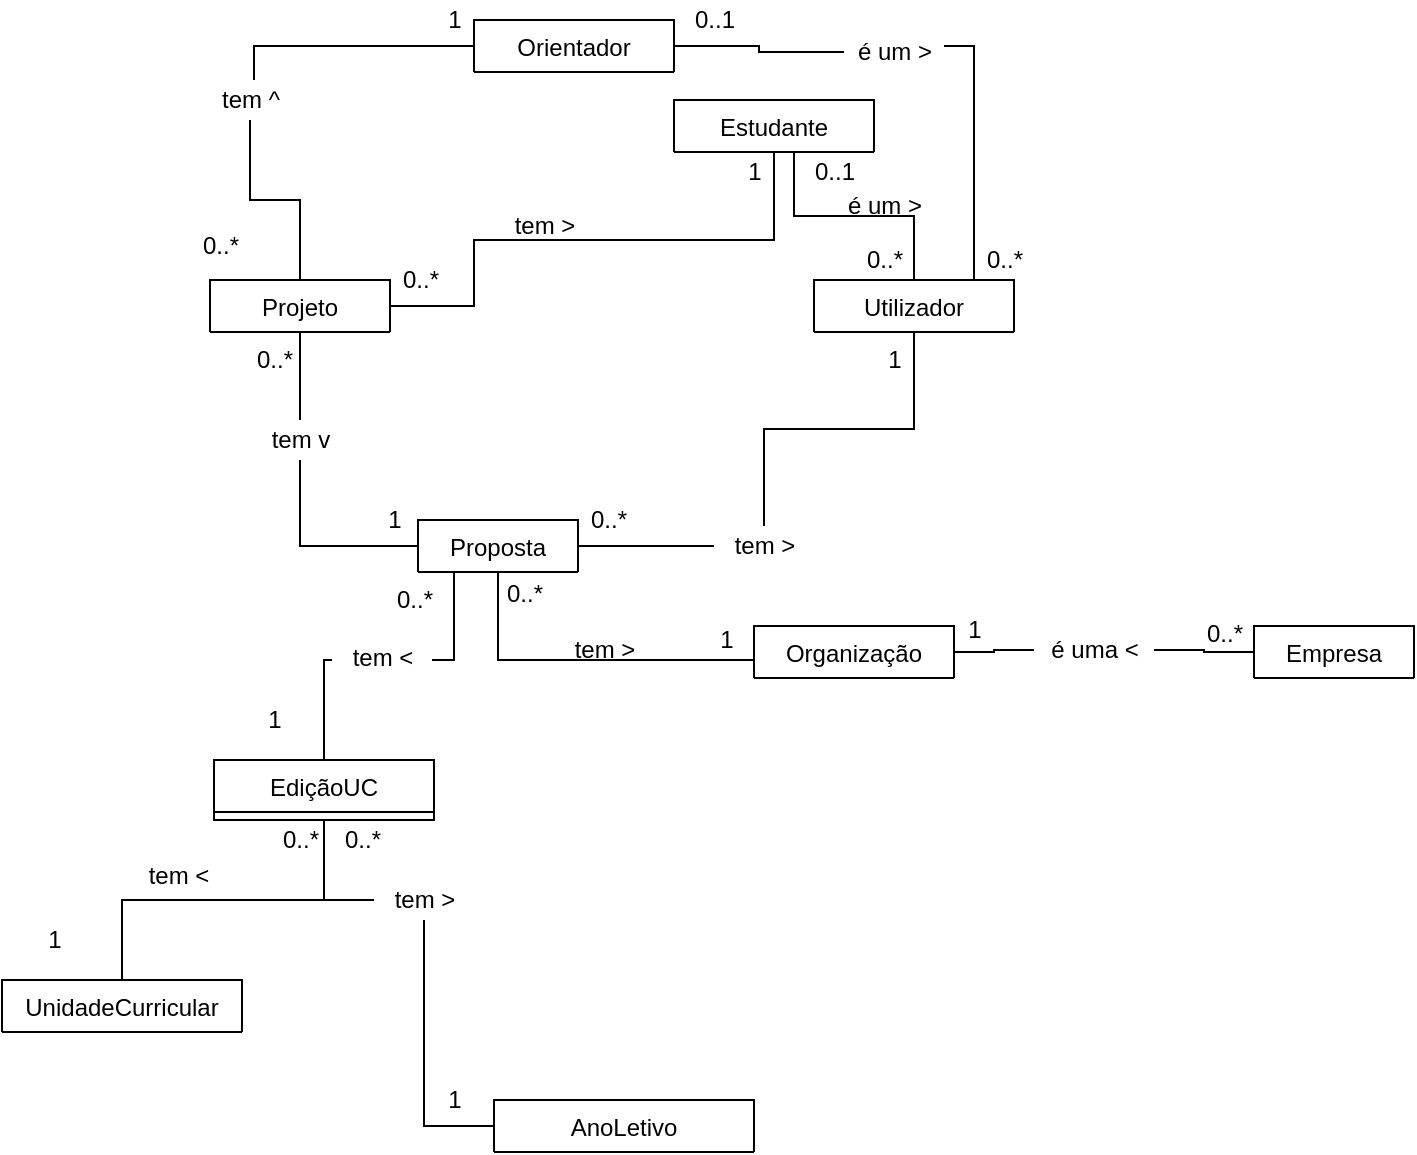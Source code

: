 <mxfile version="18.1.2" type="device"><diagram id="yUW_YcRVnQL_NDNuCdXK" name="Page-9"><mxGraphModel dx="723" dy="1559" grid="1" gridSize="10" guides="1" tooltips="1" connect="1" arrows="1" fold="1" page="1" pageScale="1" pageWidth="827" pageHeight="1169" math="0" shadow="0"><root><mxCell id="0"/><mxCell id="1" parent="0"/><mxCell id="rnKgv_bzK-Tu8Rx4eWdx-34" style="edgeStyle=orthogonalEdgeStyle;rounded=0;orthogonalLoop=1;jettySize=auto;html=1;endArrow=none;endFill=0;startArrow=none;" parent="1" source="rnKgv_bzK-Tu8Rx4eWdx-49" target="rnKgv_bzK-Tu8Rx4eWdx-5" edge="1"><mxGeometry relative="1" as="geometry"/></mxCell><mxCell id="rnKgv_bzK-Tu8Rx4eWdx-35" style="edgeStyle=orthogonalEdgeStyle;rounded=0;orthogonalLoop=1;jettySize=auto;html=1;endArrow=none;endFill=0;startArrow=none;" parent="1" source="rnKgv_bzK-Tu8Rx4eWdx-91" target="rnKgv_bzK-Tu8Rx4eWdx-25" edge="1"><mxGeometry relative="1" as="geometry"><Array as="points"><mxPoint x="515" y="290"/></Array></mxGeometry></mxCell><mxCell id="rnKgv_bzK-Tu8Rx4eWdx-75" style="edgeStyle=orthogonalEdgeStyle;rounded=0;orthogonalLoop=1;jettySize=auto;html=1;endArrow=none;endFill=0;startArrow=none;" parent="1" source="rnKgv_bzK-Tu8Rx4eWdx-102" target="rnKgv_bzK-Tu8Rx4eWdx-9" edge="1"><mxGeometry relative="1" as="geometry"/></mxCell><mxCell id="rnKgv_bzK-Tu8Rx4eWdx-97" style="edgeStyle=orthogonalEdgeStyle;rounded=0;orthogonalLoop=1;jettySize=auto;html=1;endArrow=none;endFill=0;" parent="1" source="rnKgv_bzK-Tu8Rx4eWdx-1" target="rnKgv_bzK-Tu8Rx4eWdx-81" edge="1"><mxGeometry relative="1" as="geometry"><Array as="points"><mxPoint x="602" y="290"/></Array></mxGeometry></mxCell><mxCell id="rnKgv_bzK-Tu8Rx4eWdx-1" value="Proposta" style="swimlane;fontStyle=0;childLayout=stackLayout;horizontal=1;startSize=26;fillColor=none;horizontalStack=0;resizeParent=1;resizeParentMax=0;resizeLast=0;collapsible=1;marginBottom=0;" parent="1" vertex="1" collapsed="1"><mxGeometry x="562" y="220" width="80" height="26" as="geometry"><mxRectangle x="340" y="190" width="140" height="104" as="alternateBounds"/></mxGeometry></mxCell><mxCell id="rnKgv_bzK-Tu8Rx4eWdx-2" value="+ field: type" style="text;strokeColor=none;fillColor=none;align=left;verticalAlign=top;spacingLeft=4;spacingRight=4;overflow=hidden;rotatable=0;points=[[0,0.5],[1,0.5]];portConstraint=eastwest;" parent="rnKgv_bzK-Tu8Rx4eWdx-1" vertex="1"><mxGeometry y="26" width="140" height="26" as="geometry"/></mxCell><mxCell id="rnKgv_bzK-Tu8Rx4eWdx-3" value="+ field: type" style="text;strokeColor=none;fillColor=none;align=left;verticalAlign=top;spacingLeft=4;spacingRight=4;overflow=hidden;rotatable=0;points=[[0,0.5],[1,0.5]];portConstraint=eastwest;" parent="rnKgv_bzK-Tu8Rx4eWdx-1" vertex="1"><mxGeometry y="52" width="140" height="26" as="geometry"/></mxCell><mxCell id="rnKgv_bzK-Tu8Rx4eWdx-4" value="+ field: type" style="text;strokeColor=none;fillColor=none;align=left;verticalAlign=top;spacingLeft=4;spacingRight=4;overflow=hidden;rotatable=0;points=[[0,0.5],[1,0.5]];portConstraint=eastwest;" parent="rnKgv_bzK-Tu8Rx4eWdx-1" vertex="1"><mxGeometry y="78" width="140" height="26" as="geometry"/></mxCell><mxCell id="rnKgv_bzK-Tu8Rx4eWdx-69" style="edgeStyle=orthogonalEdgeStyle;rounded=0;orthogonalLoop=1;jettySize=auto;html=1;endArrow=none;endFill=0;startArrow=none;" parent="1" source="rnKgv_bzK-Tu8Rx4eWdx-108" target="rnKgv_bzK-Tu8Rx4eWdx-51" edge="1"><mxGeometry relative="1" as="geometry"><Array as="points"><mxPoint x="480" y="-17"/></Array></mxGeometry></mxCell><mxCell id="rnKgv_bzK-Tu8Rx4eWdx-5" value="Projeto" style="swimlane;fontStyle=0;childLayout=stackLayout;horizontal=1;startSize=26;fillColor=none;horizontalStack=0;resizeParent=1;resizeParentMax=0;resizeLast=0;collapsible=1;marginBottom=0;" parent="1" vertex="1" collapsed="1"><mxGeometry x="458" y="100" width="90" height="26" as="geometry"><mxRectangle x="340" y="190" width="140" height="104" as="alternateBounds"/></mxGeometry></mxCell><mxCell id="rnKgv_bzK-Tu8Rx4eWdx-6" value="+ field: type" style="text;strokeColor=none;fillColor=none;align=left;verticalAlign=top;spacingLeft=4;spacingRight=4;overflow=hidden;rotatable=0;points=[[0,0.5],[1,0.5]];portConstraint=eastwest;" parent="rnKgv_bzK-Tu8Rx4eWdx-5" vertex="1"><mxGeometry y="26" width="140" height="26" as="geometry"/></mxCell><mxCell id="rnKgv_bzK-Tu8Rx4eWdx-7" value="+ field: type" style="text;strokeColor=none;fillColor=none;align=left;verticalAlign=top;spacingLeft=4;spacingRight=4;overflow=hidden;rotatable=0;points=[[0,0.5],[1,0.5]];portConstraint=eastwest;" parent="rnKgv_bzK-Tu8Rx4eWdx-5" vertex="1"><mxGeometry y="52" width="140" height="26" as="geometry"/></mxCell><mxCell id="rnKgv_bzK-Tu8Rx4eWdx-8" value="+ field: type" style="text;strokeColor=none;fillColor=none;align=left;verticalAlign=top;spacingLeft=4;spacingRight=4;overflow=hidden;rotatable=0;points=[[0,0.5],[1,0.5]];portConstraint=eastwest;" parent="rnKgv_bzK-Tu8Rx4eWdx-5" vertex="1"><mxGeometry y="78" width="140" height="26" as="geometry"/></mxCell><mxCell id="rnKgv_bzK-Tu8Rx4eWdx-70" style="edgeStyle=orthogonalEdgeStyle;rounded=0;orthogonalLoop=1;jettySize=auto;html=1;entryX=0.5;entryY=1;entryDx=0;entryDy=0;endArrow=none;endFill=0;" parent="1" source="rnKgv_bzK-Tu8Rx4eWdx-9" target="rnKgv_bzK-Tu8Rx4eWdx-55" edge="1"><mxGeometry relative="1" as="geometry"><Array as="points"><mxPoint x="810" y="68"/><mxPoint x="750" y="68"/><mxPoint x="750" y="36"/></Array></mxGeometry></mxCell><mxCell id="rnKgv_bzK-Tu8Rx4eWdx-9" value="Utilizador" style="swimlane;fontStyle=0;childLayout=stackLayout;horizontal=1;startSize=26;fillColor=none;horizontalStack=0;resizeParent=1;resizeParentMax=0;resizeLast=0;collapsible=1;marginBottom=0;" parent="1" vertex="1" collapsed="1"><mxGeometry x="760" y="100" width="100" height="26" as="geometry"><mxRectangle x="340" y="190" width="140" height="104" as="alternateBounds"/></mxGeometry></mxCell><mxCell id="rnKgv_bzK-Tu8Rx4eWdx-10" value="+ field: type" style="text;strokeColor=none;fillColor=none;align=left;verticalAlign=top;spacingLeft=4;spacingRight=4;overflow=hidden;rotatable=0;points=[[0,0.5],[1,0.5]];portConstraint=eastwest;" parent="rnKgv_bzK-Tu8Rx4eWdx-9" vertex="1"><mxGeometry y="26" width="140" height="26" as="geometry"/></mxCell><mxCell id="rnKgv_bzK-Tu8Rx4eWdx-11" value="+ field: type" style="text;strokeColor=none;fillColor=none;align=left;verticalAlign=top;spacingLeft=4;spacingRight=4;overflow=hidden;rotatable=0;points=[[0,0.5],[1,0.5]];portConstraint=eastwest;" parent="rnKgv_bzK-Tu8Rx4eWdx-9" vertex="1"><mxGeometry y="52" width="140" height="26" as="geometry"/></mxCell><mxCell id="rnKgv_bzK-Tu8Rx4eWdx-12" value="+ field: type" style="text;strokeColor=none;fillColor=none;align=left;verticalAlign=top;spacingLeft=4;spacingRight=4;overflow=hidden;rotatable=0;points=[[0,0.5],[1,0.5]];portConstraint=eastwest;" parent="rnKgv_bzK-Tu8Rx4eWdx-9" vertex="1"><mxGeometry y="78" width="140" height="26" as="geometry"/></mxCell><mxCell id="rnKgv_bzK-Tu8Rx4eWdx-13" value="Empresa" style="swimlane;fontStyle=0;childLayout=stackLayout;horizontal=1;startSize=26;fillColor=none;horizontalStack=0;resizeParent=1;resizeParentMax=0;resizeLast=0;collapsible=1;marginBottom=0;" parent="1" vertex="1" collapsed="1"><mxGeometry x="980" y="273" width="80" height="26" as="geometry"><mxRectangle x="340" y="190" width="140" height="104" as="alternateBounds"/></mxGeometry></mxCell><mxCell id="rnKgv_bzK-Tu8Rx4eWdx-14" value="+ field: type" style="text;strokeColor=none;fillColor=none;align=left;verticalAlign=top;spacingLeft=4;spacingRight=4;overflow=hidden;rotatable=0;points=[[0,0.5],[1,0.5]];portConstraint=eastwest;" parent="rnKgv_bzK-Tu8Rx4eWdx-13" vertex="1"><mxGeometry y="26" width="140" height="26" as="geometry"/></mxCell><mxCell id="rnKgv_bzK-Tu8Rx4eWdx-15" value="+ field: type" style="text;strokeColor=none;fillColor=none;align=left;verticalAlign=top;spacingLeft=4;spacingRight=4;overflow=hidden;rotatable=0;points=[[0,0.5],[1,0.5]];portConstraint=eastwest;" parent="rnKgv_bzK-Tu8Rx4eWdx-13" vertex="1"><mxGeometry y="52" width="140" height="26" as="geometry"/></mxCell><mxCell id="rnKgv_bzK-Tu8Rx4eWdx-16" value="+ field: type" style="text;strokeColor=none;fillColor=none;align=left;verticalAlign=top;spacingLeft=4;spacingRight=4;overflow=hidden;rotatable=0;points=[[0,0.5],[1,0.5]];portConstraint=eastwest;" parent="rnKgv_bzK-Tu8Rx4eWdx-13" vertex="1"><mxGeometry y="78" width="140" height="26" as="geometry"/></mxCell><mxCell id="rnKgv_bzK-Tu8Rx4eWdx-31" style="edgeStyle=orthogonalEdgeStyle;rounded=0;orthogonalLoop=1;jettySize=auto;html=1;endArrow=none;endFill=0;startArrow=none;" parent="1" source="rnKgv_bzK-Tu8Rx4eWdx-41" target="rnKgv_bzK-Tu8Rx4eWdx-25" edge="1"><mxGeometry relative="1" as="geometry"><Array as="points"><mxPoint x="515" y="410"/></Array></mxGeometry></mxCell><mxCell id="rnKgv_bzK-Tu8Rx4eWdx-17" value="AnoLetivo" style="swimlane;fontStyle=0;childLayout=stackLayout;horizontal=1;startSize=26;fillColor=none;horizontalStack=0;resizeParent=1;resizeParentMax=0;resizeLast=0;collapsible=1;marginBottom=0;" parent="1" vertex="1" collapsed="1"><mxGeometry x="600" y="510" width="130" height="26" as="geometry"><mxRectangle x="340" y="190" width="140" height="104" as="alternateBounds"/></mxGeometry></mxCell><mxCell id="rnKgv_bzK-Tu8Rx4eWdx-18" value="+ field: type" style="text;strokeColor=none;fillColor=none;align=left;verticalAlign=top;spacingLeft=4;spacingRight=4;overflow=hidden;rotatable=0;points=[[0,0.5],[1,0.5]];portConstraint=eastwest;" parent="rnKgv_bzK-Tu8Rx4eWdx-17" vertex="1"><mxGeometry y="26" width="140" height="26" as="geometry"/></mxCell><mxCell id="rnKgv_bzK-Tu8Rx4eWdx-19" value="+ field: type" style="text;strokeColor=none;fillColor=none;align=left;verticalAlign=top;spacingLeft=4;spacingRight=4;overflow=hidden;rotatable=0;points=[[0,0.5],[1,0.5]];portConstraint=eastwest;" parent="rnKgv_bzK-Tu8Rx4eWdx-17" vertex="1"><mxGeometry y="52" width="140" height="26" as="geometry"/></mxCell><mxCell id="rnKgv_bzK-Tu8Rx4eWdx-20" value="+ field: type" style="text;strokeColor=none;fillColor=none;align=left;verticalAlign=top;spacingLeft=4;spacingRight=4;overflow=hidden;rotatable=0;points=[[0,0.5],[1,0.5]];portConstraint=eastwest;" parent="rnKgv_bzK-Tu8Rx4eWdx-17" vertex="1"><mxGeometry y="78" width="140" height="26" as="geometry"/></mxCell><mxCell id="rnKgv_bzK-Tu8Rx4eWdx-21" value="UnidadeCurricular" style="swimlane;fontStyle=0;childLayout=stackLayout;horizontal=1;startSize=26;fillColor=none;horizontalStack=0;resizeParent=1;resizeParentMax=0;resizeLast=0;collapsible=1;marginBottom=0;" parent="1" vertex="1" collapsed="1"><mxGeometry x="354" y="450" width="120" height="26" as="geometry"><mxRectangle x="340" y="190" width="140" height="104" as="alternateBounds"/></mxGeometry></mxCell><mxCell id="rnKgv_bzK-Tu8Rx4eWdx-22" value="+ field: type" style="text;strokeColor=none;fillColor=none;align=left;verticalAlign=top;spacingLeft=4;spacingRight=4;overflow=hidden;rotatable=0;points=[[0,0.5],[1,0.5]];portConstraint=eastwest;" parent="rnKgv_bzK-Tu8Rx4eWdx-21" vertex="1"><mxGeometry y="26" width="140" height="26" as="geometry"/></mxCell><mxCell id="rnKgv_bzK-Tu8Rx4eWdx-23" value="+ field: type" style="text;strokeColor=none;fillColor=none;align=left;verticalAlign=top;spacingLeft=4;spacingRight=4;overflow=hidden;rotatable=0;points=[[0,0.5],[1,0.5]];portConstraint=eastwest;" parent="rnKgv_bzK-Tu8Rx4eWdx-21" vertex="1"><mxGeometry y="52" width="140" height="26" as="geometry"/></mxCell><mxCell id="rnKgv_bzK-Tu8Rx4eWdx-24" value="+ field: type" style="text;strokeColor=none;fillColor=none;align=left;verticalAlign=top;spacingLeft=4;spacingRight=4;overflow=hidden;rotatable=0;points=[[0,0.5],[1,0.5]];portConstraint=eastwest;" parent="rnKgv_bzK-Tu8Rx4eWdx-21" vertex="1"><mxGeometry y="78" width="140" height="26" as="geometry"/></mxCell><mxCell id="rnKgv_bzK-Tu8Rx4eWdx-30" style="edgeStyle=orthogonalEdgeStyle;rounded=0;orthogonalLoop=1;jettySize=auto;html=1;endArrow=none;endFill=0;" parent="1" source="rnKgv_bzK-Tu8Rx4eWdx-25" target="rnKgv_bzK-Tu8Rx4eWdx-21" edge="1"><mxGeometry relative="1" as="geometry"/></mxCell><mxCell id="rnKgv_bzK-Tu8Rx4eWdx-25" value="EdiçãoUC" style="swimlane;fontStyle=0;childLayout=stackLayout;horizontal=1;startSize=26;fillColor=none;horizontalStack=0;resizeParent=1;resizeParentMax=0;resizeLast=0;collapsible=1;marginBottom=0;" parent="1" vertex="1" collapsed="1"><mxGeometry x="460" y="340" width="110" height="30" as="geometry"><mxRectangle x="190" y="100" width="140" height="104" as="alternateBounds"/></mxGeometry></mxCell><mxCell id="rnKgv_bzK-Tu8Rx4eWdx-26" value="+ field: type" style="text;strokeColor=none;fillColor=none;align=left;verticalAlign=top;spacingLeft=4;spacingRight=4;overflow=hidden;rotatable=0;points=[[0,0.5],[1,0.5]];portConstraint=eastwest;" parent="rnKgv_bzK-Tu8Rx4eWdx-25" vertex="1"><mxGeometry y="26" width="140" height="26" as="geometry"/></mxCell><mxCell id="rnKgv_bzK-Tu8Rx4eWdx-27" value="+ field: type" style="text;strokeColor=none;fillColor=none;align=left;verticalAlign=top;spacingLeft=4;spacingRight=4;overflow=hidden;rotatable=0;points=[[0,0.5],[1,0.5]];portConstraint=eastwest;" parent="rnKgv_bzK-Tu8Rx4eWdx-25" vertex="1"><mxGeometry y="52" width="140" height="26" as="geometry"/></mxCell><mxCell id="rnKgv_bzK-Tu8Rx4eWdx-28" value="+ field: type" style="text;strokeColor=none;fillColor=none;align=left;verticalAlign=top;spacingLeft=4;spacingRight=4;overflow=hidden;rotatable=0;points=[[0,0.5],[1,0.5]];portConstraint=eastwest;" parent="rnKgv_bzK-Tu8Rx4eWdx-25" vertex="1"><mxGeometry y="78" width="140" height="26" as="geometry"/></mxCell><mxCell id="rnKgv_bzK-Tu8Rx4eWdx-38" value="1" style="text;html=1;align=center;verticalAlign=middle;resizable=0;points=[];autosize=1;strokeColor=none;fillColor=none;" parent="1" vertex="1"><mxGeometry x="370" y="420" width="20" height="20" as="geometry"/></mxCell><mxCell id="rnKgv_bzK-Tu8Rx4eWdx-39" value="0..*" style="text;html=1;align=center;verticalAlign=middle;resizable=0;points=[];autosize=1;strokeColor=none;fillColor=none;" parent="1" vertex="1"><mxGeometry x="488" y="370" width="30" height="20" as="geometry"/></mxCell><mxCell id="rnKgv_bzK-Tu8Rx4eWdx-40" value="tem &amp;lt;" style="text;html=1;align=center;verticalAlign=middle;resizable=0;points=[];autosize=1;strokeColor=none;fillColor=none;" parent="1" vertex="1"><mxGeometry x="417" y="388" width="50" height="20" as="geometry"/></mxCell><mxCell id="rnKgv_bzK-Tu8Rx4eWdx-41" value="tem &amp;gt;" style="text;html=1;align=center;verticalAlign=middle;resizable=0;points=[];autosize=1;strokeColor=none;fillColor=none;" parent="1" vertex="1"><mxGeometry x="540" y="400" width="50" height="20" as="geometry"/></mxCell><mxCell id="rnKgv_bzK-Tu8Rx4eWdx-43" value="" style="edgeStyle=orthogonalEdgeStyle;rounded=0;orthogonalLoop=1;jettySize=auto;html=1;endArrow=none;endFill=0;" parent="1" source="rnKgv_bzK-Tu8Rx4eWdx-17" target="rnKgv_bzK-Tu8Rx4eWdx-41" edge="1"><mxGeometry relative="1" as="geometry"><mxPoint x="615" y="440" as="sourcePoint"/><mxPoint x="515" y="370" as="targetPoint"/></mxGeometry></mxCell><mxCell id="rnKgv_bzK-Tu8Rx4eWdx-45" value="1" style="text;html=1;align=center;verticalAlign=middle;resizable=0;points=[];autosize=1;strokeColor=none;fillColor=none;" parent="1" vertex="1"><mxGeometry x="570" y="500" width="20" height="20" as="geometry"/></mxCell><mxCell id="rnKgv_bzK-Tu8Rx4eWdx-46" value="0..*" style="text;html=1;align=center;verticalAlign=middle;resizable=0;points=[];autosize=1;strokeColor=none;fillColor=none;" parent="1" vertex="1"><mxGeometry x="519" y="370" width="30" height="20" as="geometry"/></mxCell><mxCell id="rnKgv_bzK-Tu8Rx4eWdx-47" value="1" style="text;html=1;align=center;verticalAlign=middle;resizable=0;points=[];autosize=1;strokeColor=none;fillColor=none;" parent="1" vertex="1"><mxGeometry x="540" y="210" width="20" height="20" as="geometry"/></mxCell><mxCell id="rnKgv_bzK-Tu8Rx4eWdx-48" value="0..*" style="text;html=1;align=center;verticalAlign=middle;resizable=0;points=[];autosize=1;strokeColor=none;fillColor=none;" parent="1" vertex="1"><mxGeometry x="475" y="130" width="30" height="20" as="geometry"/></mxCell><mxCell id="rnKgv_bzK-Tu8Rx4eWdx-49" value="tem v" style="text;html=1;align=center;verticalAlign=middle;resizable=0;points=[];autosize=1;strokeColor=none;fillColor=none;" parent="1" vertex="1"><mxGeometry x="483" y="170" width="40" height="20" as="geometry"/></mxCell><mxCell id="rnKgv_bzK-Tu8Rx4eWdx-50" value="" style="edgeStyle=orthogonalEdgeStyle;rounded=0;orthogonalLoop=1;jettySize=auto;html=1;endArrow=none;endFill=0;" parent="1" source="rnKgv_bzK-Tu8Rx4eWdx-1" target="rnKgv_bzK-Tu8Rx4eWdx-49" edge="1"><mxGeometry relative="1" as="geometry"><mxPoint x="562" y="233" as="sourcePoint"/><mxPoint x="507" y="126" as="targetPoint"/></mxGeometry></mxCell><mxCell id="rnKgv_bzK-Tu8Rx4eWdx-59" style="edgeStyle=orthogonalEdgeStyle;rounded=0;orthogonalLoop=1;jettySize=auto;html=1;endArrow=none;endFill=0;startArrow=none;" parent="1" source="rnKgv_bzK-Tu8Rx4eWdx-105" target="rnKgv_bzK-Tu8Rx4eWdx-9" edge="1"><mxGeometry relative="1" as="geometry"><Array as="points"><mxPoint x="840" y="-17"/></Array></mxGeometry></mxCell><mxCell id="rnKgv_bzK-Tu8Rx4eWdx-51" value="Orientador" style="swimlane;fontStyle=0;childLayout=stackLayout;horizontal=1;startSize=26;fillColor=none;horizontalStack=0;resizeParent=1;resizeParentMax=0;resizeLast=0;collapsible=1;marginBottom=0;" parent="1" vertex="1" collapsed="1"><mxGeometry x="590" y="-30" width="100" height="26" as="geometry"><mxRectangle x="820" y="126" width="140" height="104" as="alternateBounds"/></mxGeometry></mxCell><mxCell id="rnKgv_bzK-Tu8Rx4eWdx-52" value="+ field: type" style="text;strokeColor=none;fillColor=none;align=left;verticalAlign=top;spacingLeft=4;spacingRight=4;overflow=hidden;rotatable=0;points=[[0,0.5],[1,0.5]];portConstraint=eastwest;" parent="rnKgv_bzK-Tu8Rx4eWdx-51" vertex="1"><mxGeometry y="26" width="140" height="26" as="geometry"/></mxCell><mxCell id="rnKgv_bzK-Tu8Rx4eWdx-53" value="+ field: type" style="text;strokeColor=none;fillColor=none;align=left;verticalAlign=top;spacingLeft=4;spacingRight=4;overflow=hidden;rotatable=0;points=[[0,0.5],[1,0.5]];portConstraint=eastwest;" parent="rnKgv_bzK-Tu8Rx4eWdx-51" vertex="1"><mxGeometry y="52" width="140" height="26" as="geometry"/></mxCell><mxCell id="rnKgv_bzK-Tu8Rx4eWdx-54" value="+ field: type" style="text;strokeColor=none;fillColor=none;align=left;verticalAlign=top;spacingLeft=4;spacingRight=4;overflow=hidden;rotatable=0;points=[[0,0.5],[1,0.5]];portConstraint=eastwest;" parent="rnKgv_bzK-Tu8Rx4eWdx-51" vertex="1"><mxGeometry y="78" width="140" height="26" as="geometry"/></mxCell><mxCell id="rnKgv_bzK-Tu8Rx4eWdx-67" style="edgeStyle=orthogonalEdgeStyle;rounded=0;orthogonalLoop=1;jettySize=auto;html=1;endArrow=none;endFill=0;" parent="1" source="rnKgv_bzK-Tu8Rx4eWdx-55" target="rnKgv_bzK-Tu8Rx4eWdx-5" edge="1"><mxGeometry relative="1" as="geometry"><Array as="points"><mxPoint x="740" y="80"/><mxPoint x="590" y="80"/><mxPoint x="590" y="113"/></Array></mxGeometry></mxCell><mxCell id="rnKgv_bzK-Tu8Rx4eWdx-55" value="Estudante" style="swimlane;fontStyle=0;childLayout=stackLayout;horizontal=1;startSize=26;fillColor=none;horizontalStack=0;resizeParent=1;resizeParentMax=0;resizeLast=0;collapsible=1;marginBottom=0;" parent="1" vertex="1" collapsed="1"><mxGeometry x="690" y="10" width="100" height="26" as="geometry"><mxRectangle x="820" y="126" width="140" height="104" as="alternateBounds"/></mxGeometry></mxCell><mxCell id="rnKgv_bzK-Tu8Rx4eWdx-56" value="+ field: type" style="text;strokeColor=none;fillColor=none;align=left;verticalAlign=top;spacingLeft=4;spacingRight=4;overflow=hidden;rotatable=0;points=[[0,0.5],[1,0.5]];portConstraint=eastwest;" parent="rnKgv_bzK-Tu8Rx4eWdx-55" vertex="1"><mxGeometry y="26" width="140" height="26" as="geometry"/></mxCell><mxCell id="rnKgv_bzK-Tu8Rx4eWdx-57" value="+ field: type" style="text;strokeColor=none;fillColor=none;align=left;verticalAlign=top;spacingLeft=4;spacingRight=4;overflow=hidden;rotatable=0;points=[[0,0.5],[1,0.5]];portConstraint=eastwest;" parent="rnKgv_bzK-Tu8Rx4eWdx-55" vertex="1"><mxGeometry y="52" width="140" height="26" as="geometry"/></mxCell><mxCell id="rnKgv_bzK-Tu8Rx4eWdx-58" value="+ field: type" style="text;strokeColor=none;fillColor=none;align=left;verticalAlign=top;spacingLeft=4;spacingRight=4;overflow=hidden;rotatable=0;points=[[0,0.5],[1,0.5]];portConstraint=eastwest;" parent="rnKgv_bzK-Tu8Rx4eWdx-55" vertex="1"><mxGeometry y="78" width="140" height="26" as="geometry"/></mxCell><mxCell id="rnKgv_bzK-Tu8Rx4eWdx-62" value="0..1" style="text;html=1;align=center;verticalAlign=middle;resizable=0;points=[];autosize=1;strokeColor=none;fillColor=none;" parent="1" vertex="1"><mxGeometry x="750" y="36" width="40" height="20" as="geometry"/></mxCell><mxCell id="rnKgv_bzK-Tu8Rx4eWdx-63" value="0..1" style="text;html=1;align=center;verticalAlign=middle;resizable=0;points=[];autosize=1;strokeColor=none;fillColor=none;" parent="1" vertex="1"><mxGeometry x="690" y="-40" width="40" height="20" as="geometry"/></mxCell><mxCell id="rnKgv_bzK-Tu8Rx4eWdx-64" value="0..*" style="text;html=1;align=center;verticalAlign=middle;resizable=0;points=[];autosize=1;strokeColor=none;fillColor=none;" parent="1" vertex="1"><mxGeometry x="840" y="80" width="30" height="20" as="geometry"/></mxCell><mxCell id="rnKgv_bzK-Tu8Rx4eWdx-65" value="0..*" style="text;html=1;align=center;verticalAlign=middle;resizable=0;points=[];autosize=1;strokeColor=none;fillColor=none;" parent="1" vertex="1"><mxGeometry x="780" y="80" width="30" height="20" as="geometry"/></mxCell><mxCell id="rnKgv_bzK-Tu8Rx4eWdx-71" value="1" style="text;html=1;align=center;verticalAlign=middle;resizable=0;points=[];autosize=1;strokeColor=none;fillColor=none;" parent="1" vertex="1"><mxGeometry x="720" y="36" width="20" height="20" as="geometry"/></mxCell><mxCell id="rnKgv_bzK-Tu8Rx4eWdx-72" value="1" style="text;html=1;align=center;verticalAlign=middle;resizable=0;points=[];autosize=1;strokeColor=none;fillColor=none;" parent="1" vertex="1"><mxGeometry x="570" y="-40" width="20" height="20" as="geometry"/></mxCell><mxCell id="rnKgv_bzK-Tu8Rx4eWdx-73" value="0..*" style="text;html=1;align=center;verticalAlign=middle;resizable=0;points=[];autosize=1;strokeColor=none;fillColor=none;" parent="1" vertex="1"><mxGeometry x="448" y="73" width="30" height="20" as="geometry"/></mxCell><mxCell id="rnKgv_bzK-Tu8Rx4eWdx-74" value="0..*" style="text;html=1;align=center;verticalAlign=middle;resizable=0;points=[];autosize=1;strokeColor=none;fillColor=none;" parent="1" vertex="1"><mxGeometry x="548" y="90" width="30" height="20" as="geometry"/></mxCell><mxCell id="rnKgv_bzK-Tu8Rx4eWdx-76" value="1" style="text;html=1;align=center;verticalAlign=middle;resizable=0;points=[];autosize=1;strokeColor=none;fillColor=none;" parent="1" vertex="1"><mxGeometry x="790" y="130" width="20" height="20" as="geometry"/></mxCell><mxCell id="rnKgv_bzK-Tu8Rx4eWdx-77" value="0..*" style="text;html=1;align=center;verticalAlign=middle;resizable=0;points=[];autosize=1;strokeColor=none;fillColor=none;" parent="1" vertex="1"><mxGeometry x="642" y="210" width="30" height="20" as="geometry"/></mxCell><mxCell id="rnKgv_bzK-Tu8Rx4eWdx-78" value="1" style="text;html=1;align=center;verticalAlign=middle;resizable=0;points=[];autosize=1;strokeColor=none;fillColor=none;" parent="1" vertex="1"><mxGeometry x="706" y="270" width="20" height="20" as="geometry"/></mxCell><mxCell id="rnKgv_bzK-Tu8Rx4eWdx-79" value="0..*" style="text;html=1;align=center;verticalAlign=middle;resizable=0;points=[];autosize=1;strokeColor=none;fillColor=none;" parent="1" vertex="1"><mxGeometry x="600" y="247" width="30" height="20" as="geometry"/></mxCell><mxCell id="rnKgv_bzK-Tu8Rx4eWdx-86" style="edgeStyle=orthogonalEdgeStyle;rounded=0;orthogonalLoop=1;jettySize=auto;html=1;endArrow=none;endFill=0;startArrow=none;" parent="1" source="rnKgv_bzK-Tu8Rx4eWdx-100" target="rnKgv_bzK-Tu8Rx4eWdx-13" edge="1"><mxGeometry relative="1" as="geometry"/></mxCell><mxCell id="rnKgv_bzK-Tu8Rx4eWdx-81" value="Organização" style="swimlane;fontStyle=0;childLayout=stackLayout;horizontal=1;startSize=26;fillColor=none;horizontalStack=0;resizeParent=1;resizeParentMax=0;resizeLast=0;collapsible=1;marginBottom=0;" parent="1" vertex="1" collapsed="1"><mxGeometry x="730" y="273" width="100" height="26" as="geometry"><mxRectangle x="340" y="190" width="140" height="104" as="alternateBounds"/></mxGeometry></mxCell><mxCell id="rnKgv_bzK-Tu8Rx4eWdx-82" value="+ field: type" style="text;strokeColor=none;fillColor=none;align=left;verticalAlign=top;spacingLeft=4;spacingRight=4;overflow=hidden;rotatable=0;points=[[0,0.5],[1,0.5]];portConstraint=eastwest;" parent="rnKgv_bzK-Tu8Rx4eWdx-81" vertex="1"><mxGeometry y="26" width="140" height="26" as="geometry"/></mxCell><mxCell id="rnKgv_bzK-Tu8Rx4eWdx-83" value="+ field: type" style="text;strokeColor=none;fillColor=none;align=left;verticalAlign=top;spacingLeft=4;spacingRight=4;overflow=hidden;rotatable=0;points=[[0,0.5],[1,0.5]];portConstraint=eastwest;" parent="rnKgv_bzK-Tu8Rx4eWdx-81" vertex="1"><mxGeometry y="52" width="140" height="26" as="geometry"/></mxCell><mxCell id="rnKgv_bzK-Tu8Rx4eWdx-84" value="+ field: type" style="text;strokeColor=none;fillColor=none;align=left;verticalAlign=top;spacingLeft=4;spacingRight=4;overflow=hidden;rotatable=0;points=[[0,0.5],[1,0.5]];portConstraint=eastwest;" parent="rnKgv_bzK-Tu8Rx4eWdx-81" vertex="1"><mxGeometry y="78" width="140" height="26" as="geometry"/></mxCell><mxCell id="rnKgv_bzK-Tu8Rx4eWdx-87" value="0..*" style="text;html=1;align=center;verticalAlign=middle;resizable=0;points=[];autosize=1;strokeColor=none;fillColor=none;" parent="1" vertex="1"><mxGeometry x="950" y="267" width="30" height="20" as="geometry"/></mxCell><mxCell id="rnKgv_bzK-Tu8Rx4eWdx-88" value="1" style="text;html=1;align=center;verticalAlign=middle;resizable=0;points=[];autosize=1;strokeColor=none;fillColor=none;" parent="1" vertex="1"><mxGeometry x="830" y="265" width="20" height="20" as="geometry"/></mxCell><mxCell id="rnKgv_bzK-Tu8Rx4eWdx-89" value="0..*" style="text;html=1;align=center;verticalAlign=middle;resizable=0;points=[];autosize=1;strokeColor=none;fillColor=none;" parent="1" vertex="1"><mxGeometry x="545" y="250" width="30" height="20" as="geometry"/></mxCell><mxCell id="rnKgv_bzK-Tu8Rx4eWdx-90" value="1" style="text;html=1;align=center;verticalAlign=middle;resizable=0;points=[];autosize=1;strokeColor=none;fillColor=none;" parent="1" vertex="1"><mxGeometry x="480" y="310" width="20" height="20" as="geometry"/></mxCell><mxCell id="rnKgv_bzK-Tu8Rx4eWdx-91" value="tem &amp;lt;" style="text;html=1;align=center;verticalAlign=middle;resizable=0;points=[];autosize=1;strokeColor=none;fillColor=none;" parent="1" vertex="1"><mxGeometry x="519" y="279" width="50" height="20" as="geometry"/></mxCell><mxCell id="rnKgv_bzK-Tu8Rx4eWdx-92" value="" style="edgeStyle=orthogonalEdgeStyle;rounded=0;orthogonalLoop=1;jettySize=auto;html=1;endArrow=none;endFill=0;" parent="1" source="rnKgv_bzK-Tu8Rx4eWdx-1" target="rnKgv_bzK-Tu8Rx4eWdx-91" edge="1"><mxGeometry relative="1" as="geometry"><mxPoint x="580" y="246" as="sourcePoint"/><mxPoint x="515" y="340" as="targetPoint"/><Array as="points"><mxPoint x="580" y="290"/></Array></mxGeometry></mxCell><mxCell id="rnKgv_bzK-Tu8Rx4eWdx-93" value="tem &amp;gt;" style="text;html=1;align=center;verticalAlign=middle;resizable=0;points=[];autosize=1;strokeColor=none;fillColor=none;" parent="1" vertex="1"><mxGeometry x="630" y="275" width="50" height="20" as="geometry"/></mxCell><mxCell id="rnKgv_bzK-Tu8Rx4eWdx-100" value="é uma &amp;lt;" style="text;html=1;align=center;verticalAlign=middle;resizable=0;points=[];autosize=1;strokeColor=none;fillColor=none;" parent="1" vertex="1"><mxGeometry x="870" y="275" width="60" height="20" as="geometry"/></mxCell><mxCell id="rnKgv_bzK-Tu8Rx4eWdx-101" value="" style="edgeStyle=orthogonalEdgeStyle;rounded=0;orthogonalLoop=1;jettySize=auto;html=1;endArrow=none;endFill=0;" parent="1" source="rnKgv_bzK-Tu8Rx4eWdx-81" target="rnKgv_bzK-Tu8Rx4eWdx-100" edge="1"><mxGeometry relative="1" as="geometry"><mxPoint x="830" y="286" as="sourcePoint"/><mxPoint x="980" y="286" as="targetPoint"/></mxGeometry></mxCell><mxCell id="rnKgv_bzK-Tu8Rx4eWdx-102" value="tem &amp;gt;" style="text;html=1;align=center;verticalAlign=middle;resizable=0;points=[];autosize=1;strokeColor=none;fillColor=none;" parent="1" vertex="1"><mxGeometry x="710" y="223" width="50" height="20" as="geometry"/></mxCell><mxCell id="rnKgv_bzK-Tu8Rx4eWdx-103" value="" style="edgeStyle=orthogonalEdgeStyle;rounded=0;orthogonalLoop=1;jettySize=auto;html=1;endArrow=none;endFill=0;" parent="1" source="rnKgv_bzK-Tu8Rx4eWdx-1" target="rnKgv_bzK-Tu8Rx4eWdx-102" edge="1"><mxGeometry relative="1" as="geometry"><mxPoint x="642" y="233" as="sourcePoint"/><mxPoint x="810" y="126" as="targetPoint"/></mxGeometry></mxCell><mxCell id="rnKgv_bzK-Tu8Rx4eWdx-104" value="é um &amp;gt;" style="text;html=1;align=center;verticalAlign=middle;resizable=0;points=[];autosize=1;strokeColor=none;fillColor=none;" parent="1" vertex="1"><mxGeometry x="770" y="53" width="50" height="20" as="geometry"/></mxCell><mxCell id="rnKgv_bzK-Tu8Rx4eWdx-105" value="é um &amp;gt;" style="text;html=1;align=center;verticalAlign=middle;resizable=0;points=[];autosize=1;strokeColor=none;fillColor=none;" parent="1" vertex="1"><mxGeometry x="775" y="-24" width="50" height="20" as="geometry"/></mxCell><mxCell id="rnKgv_bzK-Tu8Rx4eWdx-106" value="" style="edgeStyle=orthogonalEdgeStyle;rounded=0;orthogonalLoop=1;jettySize=auto;html=1;endArrow=none;endFill=0;" parent="1" source="rnKgv_bzK-Tu8Rx4eWdx-51" target="rnKgv_bzK-Tu8Rx4eWdx-105" edge="1"><mxGeometry relative="1" as="geometry"><mxPoint x="690" y="-17" as="sourcePoint"/><mxPoint x="840" y="100" as="targetPoint"/><Array as="points"/></mxGeometry></mxCell><mxCell id="rnKgv_bzK-Tu8Rx4eWdx-108" value="tem ^" style="text;html=1;align=center;verticalAlign=middle;resizable=0;points=[];autosize=1;strokeColor=none;fillColor=none;" parent="1" vertex="1"><mxGeometry x="458" width="40" height="20" as="geometry"/></mxCell><mxCell id="rnKgv_bzK-Tu8Rx4eWdx-109" value="" style="edgeStyle=orthogonalEdgeStyle;rounded=0;orthogonalLoop=1;jettySize=auto;html=1;endArrow=none;endFill=0;" parent="1" source="rnKgv_bzK-Tu8Rx4eWdx-5" target="rnKgv_bzK-Tu8Rx4eWdx-108" edge="1"><mxGeometry relative="1" as="geometry"><mxPoint x="480" y="100" as="sourcePoint"/><mxPoint x="590" y="-17" as="targetPoint"/><Array as="points"/></mxGeometry></mxCell><mxCell id="rnKgv_bzK-Tu8Rx4eWdx-110" value="tem &amp;gt;" style="text;html=1;align=center;verticalAlign=middle;resizable=0;points=[];autosize=1;strokeColor=none;fillColor=none;" parent="1" vertex="1"><mxGeometry x="600" y="63" width="50" height="20" as="geometry"/></mxCell></root></mxGraphModel></diagram></mxfile>